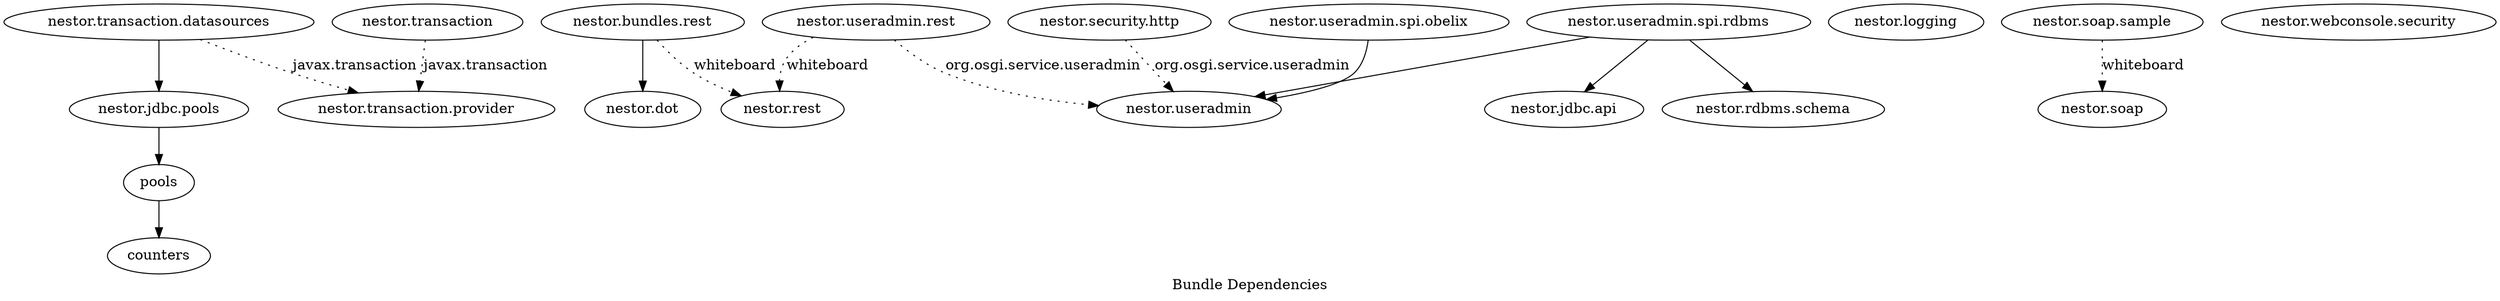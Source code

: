 digraph "Bundles" {
	label="Bundle Dependencies";
	"counters";
	"nestor.bundles.rest";
	"nestor.dot";
	"nestor.jdbc.api";
	"nestor.jdbc.pools";
	"nestor.logging";
	"nestor.rdbms.schema"
	"nestor.rest";
	"nestor.security.http";
	"nestor.soap";
	"nestor.transaction";
	"nestor.transaction.datasources";
	"nestor.transaction.provider";
	"nestor.useradmin";
	"nestor.useradmin.rest";
	"nestor.useradmin.spi.obelix";
	"nestor.useradmin.spi.rdbms";
	"nestor.webconsole.security";
	"pools";
	"nestor.jdbc.pools" -> "pools";
	"nestor.security.http" -> "nestor.useradmin" [style=dotted, label="org.osgi.service.useradmin"];
	"nestor.transaction" -> "nestor.transaction.provider"  [style=dotted, label="javax.transaction"];
	"nestor.transaction.datasources" -> "nestor.transaction.provider"  [style=dotted, label="javax.transaction"];
	"nestor.transaction.datasources" -> "nestor.jdbc.pools";
	"nestor.useradmin.rest" -> "nestor.useradmin"  [style=dotted, label="org.osgi.service.useradmin"];
	"nestor.useradmin.rest" -> "nestor.rest"  [style=dotted, label="whiteboard"];
	"nestor.useradmin.spi.obelix" ->  "nestor.useradmin";
	"pools" -> "counters";
	"nestor.bundles.rest" -> "nestor.dot";
	"nestor.bundles.rest" -> "nestor.rest"  [style=dotted, label=whiteboard];
	"nestor.soap.sample" -> "nestor.soap" [style=dotted, label=whiteboard];
	"nestor.useradmin.spi.rdbms" -> "nestor.jdbc.api";
	"nestor.useradmin.spi.rdbms" -> "nestor.rdbms.schema";
	"nestor.useradmin.spi.rdbms" -> "nestor.useradmin";
}
